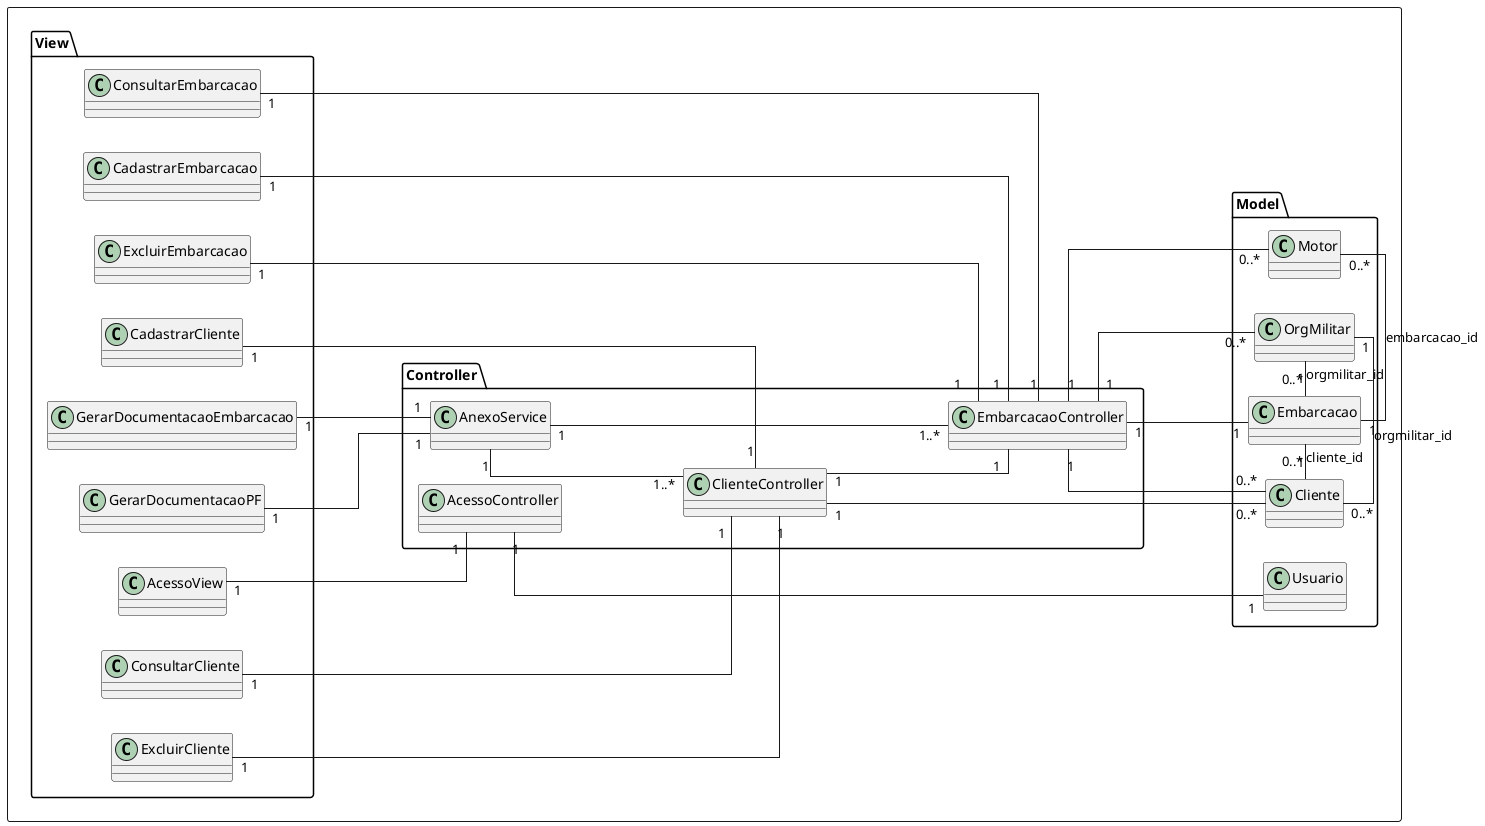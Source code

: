 @startuml
left to right direction

skinparam linetype ortho
rectangle {
namespace Model {

    class Cliente {

    }
    class Embarcacao {

    }
    class Motor {

    }
    class OrgMilitar {

    }
    class Usuario {

    }

    Cliente "1" - "0..*" Embarcacao : cliente_id
    OrgMilitar "1" - "0..*" Cliente : orgmilitar_id
    OrgMilitar "1" - "0..*" Embarcacao : orgmilitar_id
    Embarcacao "1" - "0..*" Motor : embarcacao_id
}

namespace Controller {
    class ClienteController{}
    ClienteController "1" --- "0..*" Cliente

    class EmbarcacaoController{}
    EmbarcacaoController "1" --- "1" Embarcacao
    EmbarcacaoController "1" --- "0..*" Cliente
    EmbarcacaoController "1" --- "0..*" Motor
    EmbarcacaoController "1" --- "0..*" OrgMilitar

    ClienteController "1" --- "1" EmbarcacaoController

    class AcessoController{}
    Usuario "1" --- "1" AcessoController 

    class AnexoService{}
    AnexoService "1" --- "1..*" ClienteController
    AnexoService "1" --- "1..*" EmbarcacaoController
    
}

namespace View {
    class CadastrarCliente{}
    class ConsultarCliente{}
    class ExcluirCliente{}

    CadastrarCliente "1" --- "1" ClienteController
    ConsultarCliente "1" --- "1" ClienteController
    ExcluirCliente "1" --- "1" ClienteController

    class CadastrarEmbarcacao{}
    class ConsultarEmbarcacao{}
    class ExcluirEmbarcacao{}

    CadastrarEmbarcacao "1" --- "1" EmbarcacaoController
    ConsultarEmbarcacao "1" --- "1" EmbarcacaoController
    ExcluirEmbarcacao "1" --- "1" EmbarcacaoController

    class GerarDocumentacaoPF{}
    class GerarDocumentacaoEmbarcacao{}

    GerarDocumentacaoPF "1" --- "1" AnexoService
    GerarDocumentacaoEmbarcacao "1" --- "1" AnexoService

    class AcessoView{}
    AcessoView "1" --- "1" AcessoController
}
}
@enduml
